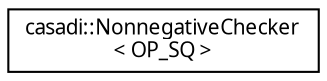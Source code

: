 digraph "Graphical Class Hierarchy"
{
  edge [fontname="FreeSans.ttf",fontsize="10",labelfontname="FreeSans.ttf",labelfontsize="10"];
  node [fontname="FreeSans.ttf",fontsize="10",shape=record];
  rankdir="LR";
  Node1 [label="casadi::NonnegativeChecker\l\< OP_SQ \>",height=0.2,width=0.4,color="black", fillcolor="white", style="filled",URL="$d6/d14/structcasadi_1_1NonnegativeChecker_3_01OP__SQ_01_4.html"];
}
